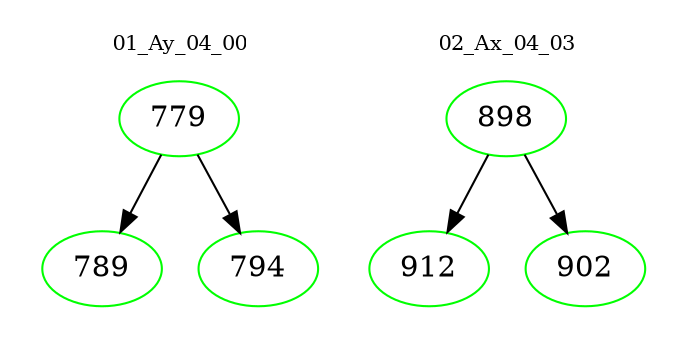 digraph{
subgraph cluster_0 {
color = white
label = "01_Ay_04_00";
fontsize=10;
T0_779 [label="779", color="green"]
T0_779 -> T0_789 [color="black"]
T0_789 [label="789", color="green"]
T0_779 -> T0_794 [color="black"]
T0_794 [label="794", color="green"]
}
subgraph cluster_1 {
color = white
label = "02_Ax_04_03";
fontsize=10;
T1_898 [label="898", color="green"]
T1_898 -> T1_912 [color="black"]
T1_912 [label="912", color="green"]
T1_898 -> T1_902 [color="black"]
T1_902 [label="902", color="green"]
}
}
